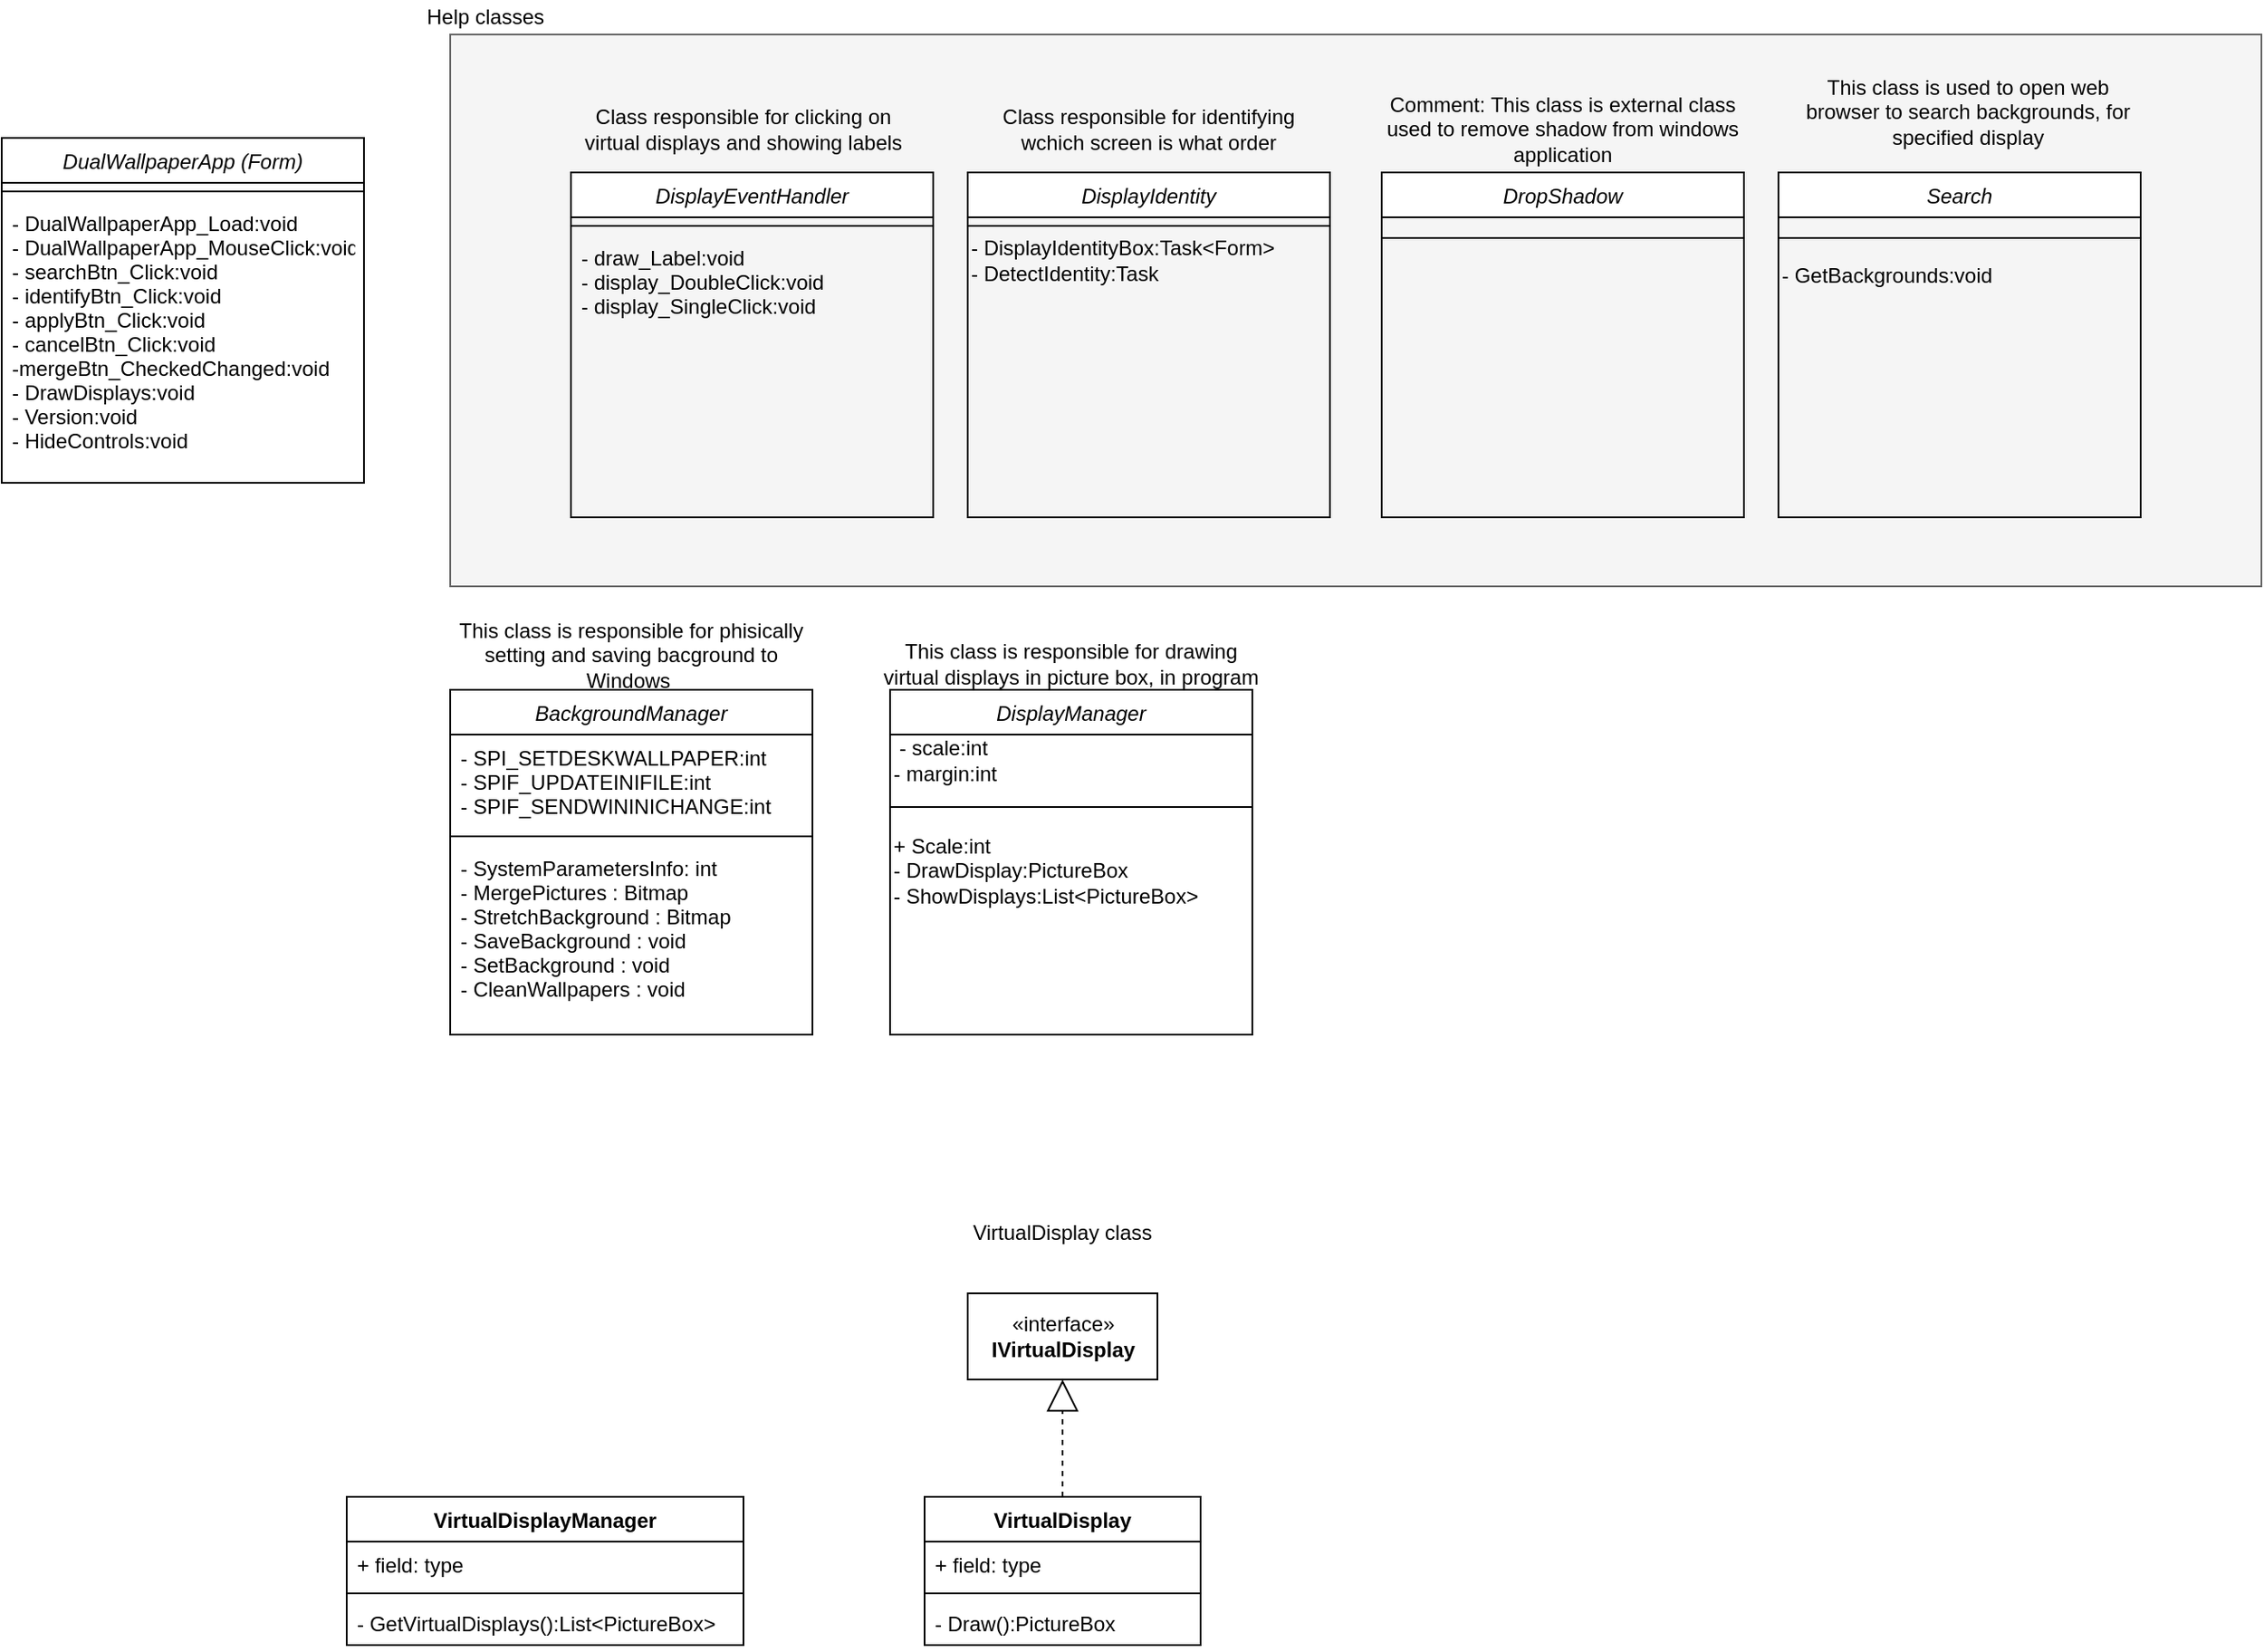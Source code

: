 <mxfile version="16.1.0" type="device"><diagram id="C5RBs43oDa-KdzZeNtuy" name="Page-1"><mxGraphModel dx="820" dy="794" grid="1" gridSize="10" guides="1" tooltips="1" connect="1" arrows="1" fold="1" page="1" pageScale="1" pageWidth="827" pageHeight="1169" math="0" shadow="0"><root><mxCell id="WIyWlLk6GJQsqaUBKTNV-0"/><mxCell id="WIyWlLk6GJQsqaUBKTNV-1" parent="WIyWlLk6GJQsqaUBKTNV-0"/><mxCell id="JTBfQJmA-yWatGNvvHUe-33" value="" style="rounded=0;whiteSpace=wrap;html=1;fillColor=#f5f5f5;strokeColor=#666666;fontColor=#333333;" vertex="1" parent="WIyWlLk6GJQsqaUBKTNV-1"><mxGeometry x="510" y="30" width="1050" height="320" as="geometry"/></mxCell><mxCell id="zkfFHV4jXpPFQw0GAbJ--0" value="BackgroundManager" style="swimlane;fontStyle=2;align=center;verticalAlign=top;childLayout=stackLayout;horizontal=1;startSize=26;horizontalStack=0;resizeParent=1;resizeLast=0;collapsible=1;marginBottom=0;rounded=0;shadow=0;strokeWidth=1;" parent="WIyWlLk6GJQsqaUBKTNV-1" vertex="1"><mxGeometry x="510" y="410" width="210" height="200" as="geometry"><mxRectangle x="230" y="140" width="160" height="26" as="alternateBounds"/></mxGeometry></mxCell><mxCell id="zkfFHV4jXpPFQw0GAbJ--2" value="- SPI_SETDESKWALLPAPER:int&#10;- SPIF_UPDATEINIFILE:int&#10;- SPIF_SENDWININICHANGE:int" style="text;align=left;verticalAlign=top;spacingLeft=4;spacingRight=4;overflow=hidden;rotatable=0;points=[[0,0.5],[1,0.5]];portConstraint=eastwest;rounded=0;shadow=0;html=0;" parent="zkfFHV4jXpPFQw0GAbJ--0" vertex="1"><mxGeometry y="26" width="210" height="54" as="geometry"/></mxCell><mxCell id="zkfFHV4jXpPFQw0GAbJ--4" value="" style="line;html=1;strokeWidth=1;align=left;verticalAlign=middle;spacingTop=-1;spacingLeft=3;spacingRight=3;rotatable=0;labelPosition=right;points=[];portConstraint=eastwest;" parent="zkfFHV4jXpPFQw0GAbJ--0" vertex="1"><mxGeometry y="80" width="210" height="10" as="geometry"/></mxCell><mxCell id="zkfFHV4jXpPFQw0GAbJ--5" value="- SystemParametersInfo: int&#10;- MergePictures : Bitmap&#10;- StretchBackground : Bitmap&#10;- SaveBackground : void&#10;- SetBackground : void&#10;- CleanWallpapers : void" style="text;align=left;verticalAlign=top;spacingLeft=4;spacingRight=4;overflow=hidden;rotatable=0;points=[[0,0.5],[1,0.5]];portConstraint=eastwest;" parent="zkfFHV4jXpPFQw0GAbJ--0" vertex="1"><mxGeometry y="90" width="210" height="110" as="geometry"/></mxCell><mxCell id="JTBfQJmA-yWatGNvvHUe-5" value="DisplayEventHandler" style="swimlane;fontStyle=2;align=center;verticalAlign=top;childLayout=stackLayout;horizontal=1;startSize=26;horizontalStack=0;resizeParent=1;resizeLast=0;collapsible=1;marginBottom=0;rounded=0;shadow=0;strokeWidth=1;" vertex="1" parent="WIyWlLk6GJQsqaUBKTNV-1"><mxGeometry x="580" y="110" width="210" height="200" as="geometry"><mxRectangle x="230" y="140" width="160" height="26" as="alternateBounds"/></mxGeometry></mxCell><mxCell id="JTBfQJmA-yWatGNvvHUe-7" value="" style="line;html=1;strokeWidth=1;align=left;verticalAlign=middle;spacingTop=-1;spacingLeft=3;spacingRight=3;rotatable=0;labelPosition=right;points=[];portConstraint=eastwest;" vertex="1" parent="JTBfQJmA-yWatGNvvHUe-5"><mxGeometry y="26" width="210" height="10" as="geometry"/></mxCell><mxCell id="JTBfQJmA-yWatGNvvHUe-8" value="- draw_Label:void&#10;- display_DoubleClick:void&#10;- display_SingleClick:void" style="text;align=left;verticalAlign=top;spacingLeft=4;spacingRight=4;overflow=hidden;rotatable=0;points=[[0,0.5],[1,0.5]];portConstraint=eastwest;" vertex="1" parent="JTBfQJmA-yWatGNvvHUe-5"><mxGeometry y="36" width="210" height="110" as="geometry"/></mxCell><mxCell id="JTBfQJmA-yWatGNvvHUe-9" value="DisplayIdentity" style="swimlane;fontStyle=2;align=center;verticalAlign=top;childLayout=stackLayout;horizontal=1;startSize=26;horizontalStack=0;resizeParent=1;resizeLast=0;collapsible=1;marginBottom=0;rounded=0;shadow=0;strokeWidth=1;" vertex="1" parent="WIyWlLk6GJQsqaUBKTNV-1"><mxGeometry x="810" y="110" width="210" height="200" as="geometry"><mxRectangle x="230" y="140" width="160" height="26" as="alternateBounds"/></mxGeometry></mxCell><mxCell id="JTBfQJmA-yWatGNvvHUe-10" value="" style="line;html=1;strokeWidth=1;align=left;verticalAlign=middle;spacingTop=-1;spacingLeft=3;spacingRight=3;rotatable=0;labelPosition=right;points=[];portConstraint=eastwest;" vertex="1" parent="JTBfQJmA-yWatGNvvHUe-9"><mxGeometry y="26" width="210" height="10" as="geometry"/></mxCell><mxCell id="JTBfQJmA-yWatGNvvHUe-12" value="-&amp;nbsp;DisplayIdentityBox:Task&amp;lt;Form&amp;gt;&lt;br&gt;- DetectIdentity:Task" style="text;html=1;align=left;verticalAlign=middle;resizable=0;points=[];autosize=1;strokeColor=none;fillColor=none;" vertex="1" parent="JTBfQJmA-yWatGNvvHUe-9"><mxGeometry y="36" width="210" height="30" as="geometry"/></mxCell><mxCell id="JTBfQJmA-yWatGNvvHUe-13" value="DisplayManager" style="swimlane;fontStyle=2;align=center;verticalAlign=top;childLayout=stackLayout;horizontal=1;startSize=26;horizontalStack=0;resizeParent=1;resizeLast=0;collapsible=1;marginBottom=0;rounded=0;shadow=0;strokeWidth=1;" vertex="1" parent="WIyWlLk6GJQsqaUBKTNV-1"><mxGeometry x="765" y="410" width="210" height="200" as="geometry"><mxRectangle x="230" y="140" width="160" height="26" as="alternateBounds"/></mxGeometry></mxCell><mxCell id="JTBfQJmA-yWatGNvvHUe-16" value="&amp;nbsp;- scale:int&lt;br&gt;- margin:int&lt;br&gt;" style="text;html=1;align=left;verticalAlign=middle;resizable=0;points=[];autosize=1;strokeColor=none;fillColor=none;" vertex="1" parent="JTBfQJmA-yWatGNvvHUe-13"><mxGeometry y="26" width="210" height="30" as="geometry"/></mxCell><mxCell id="JTBfQJmA-yWatGNvvHUe-14" value="" style="line;html=1;strokeWidth=1;align=left;verticalAlign=middle;spacingTop=-1;spacingLeft=3;spacingRight=3;rotatable=0;labelPosition=right;points=[];portConstraint=eastwest;" vertex="1" parent="JTBfQJmA-yWatGNvvHUe-13"><mxGeometry y="56" width="210" height="24" as="geometry"/></mxCell><mxCell id="JTBfQJmA-yWatGNvvHUe-15" value="+ Scale:int&lt;br&gt;-&amp;nbsp;DrawDisplay:PictureBox&lt;br&gt;- ShowDisplays:List&amp;lt;PictureBox&amp;gt;&lt;br&gt;" style="text;html=1;align=left;verticalAlign=middle;resizable=0;points=[];autosize=1;strokeColor=none;fillColor=none;" vertex="1" parent="JTBfQJmA-yWatGNvvHUe-13"><mxGeometry y="80" width="210" height="50" as="geometry"/></mxCell><mxCell id="JTBfQJmA-yWatGNvvHUe-17" value="DropShadow" style="swimlane;fontStyle=2;align=center;verticalAlign=top;childLayout=stackLayout;horizontal=1;startSize=26;horizontalStack=0;resizeParent=1;resizeLast=0;collapsible=1;marginBottom=0;rounded=0;shadow=0;strokeWidth=1;" vertex="1" parent="WIyWlLk6GJQsqaUBKTNV-1"><mxGeometry x="1050" y="110" width="210" height="200" as="geometry"><mxRectangle x="230" y="140" width="160" height="26" as="alternateBounds"/></mxGeometry></mxCell><mxCell id="JTBfQJmA-yWatGNvvHUe-19" value="" style="line;html=1;strokeWidth=1;align=left;verticalAlign=middle;spacingTop=-1;spacingLeft=3;spacingRight=3;rotatable=0;labelPosition=right;points=[];portConstraint=eastwest;" vertex="1" parent="JTBfQJmA-yWatGNvvHUe-17"><mxGeometry y="26" width="210" height="24" as="geometry"/></mxCell><mxCell id="JTBfQJmA-yWatGNvvHUe-21" value="Comment: This class is external class used to remove shadow from windows application" style="text;html=1;strokeColor=none;fillColor=none;align=center;verticalAlign=middle;whiteSpace=wrap;rounded=0;" vertex="1" parent="WIyWlLk6GJQsqaUBKTNV-1"><mxGeometry x="1050" y="70" width="210" height="30" as="geometry"/></mxCell><mxCell id="JTBfQJmA-yWatGNvvHUe-22" value="Search" style="swimlane;fontStyle=2;align=center;verticalAlign=top;childLayout=stackLayout;horizontal=1;startSize=26;horizontalStack=0;resizeParent=1;resizeLast=0;collapsible=1;marginBottom=0;rounded=0;shadow=0;strokeWidth=1;" vertex="1" parent="WIyWlLk6GJQsqaUBKTNV-1"><mxGeometry x="1280" y="110" width="210" height="200" as="geometry"><mxRectangle x="230" y="140" width="160" height="26" as="alternateBounds"/></mxGeometry></mxCell><mxCell id="JTBfQJmA-yWatGNvvHUe-24" value="" style="line;html=1;strokeWidth=1;align=left;verticalAlign=middle;spacingTop=-1;spacingLeft=3;spacingRight=3;rotatable=0;labelPosition=right;points=[];portConstraint=eastwest;" vertex="1" parent="JTBfQJmA-yWatGNvvHUe-22"><mxGeometry y="26" width="210" height="24" as="geometry"/></mxCell><mxCell id="JTBfQJmA-yWatGNvvHUe-25" value="-&amp;nbsp;GetBackgrounds:void" style="text;html=1;align=left;verticalAlign=middle;resizable=0;points=[];autosize=1;strokeColor=none;fillColor=none;" vertex="1" parent="JTBfQJmA-yWatGNvvHUe-22"><mxGeometry y="50" width="210" height="20" as="geometry"/></mxCell><mxCell id="JTBfQJmA-yWatGNvvHUe-26" value="DualWallpaperApp (Form)" style="swimlane;fontStyle=2;align=center;verticalAlign=top;childLayout=stackLayout;horizontal=1;startSize=26;horizontalStack=0;resizeParent=1;resizeLast=0;collapsible=1;marginBottom=0;rounded=0;shadow=0;strokeWidth=1;" vertex="1" parent="WIyWlLk6GJQsqaUBKTNV-1"><mxGeometry x="250" y="90" width="210" height="200" as="geometry"><mxRectangle x="230" y="140" width="160" height="26" as="alternateBounds"/></mxGeometry></mxCell><mxCell id="JTBfQJmA-yWatGNvvHUe-28" value="" style="line;html=1;strokeWidth=1;align=left;verticalAlign=middle;spacingTop=-1;spacingLeft=3;spacingRight=3;rotatable=0;labelPosition=right;points=[];portConstraint=eastwest;" vertex="1" parent="JTBfQJmA-yWatGNvvHUe-26"><mxGeometry y="26" width="210" height="10" as="geometry"/></mxCell><mxCell id="JTBfQJmA-yWatGNvvHUe-29" value="- DualWallpaperApp_Load:void&#10;- DualWallpaperApp_MouseClick:void&#10;- searchBtn_Click:void&#10;- identifyBtn_Click:void&#10;- applyBtn_Click:void&#10;- cancelBtn_Click:void&#10;-mergeBtn_CheckedChanged:void&#10;- DrawDisplays:void&#10;- Version:void&#10;- HideControls:void&#10;&#10;&#10;" style="text;align=left;verticalAlign=top;spacingLeft=4;spacingRight=4;overflow=hidden;rotatable=0;points=[[0,0.5],[1,0.5]];portConstraint=eastwest;" vertex="1" parent="JTBfQJmA-yWatGNvvHUe-26"><mxGeometry y="36" width="210" height="150" as="geometry"/></mxCell><mxCell id="JTBfQJmA-yWatGNvvHUe-30" value="This class is used to open web browser to search backgrounds, for specified display" style="text;html=1;strokeColor=none;fillColor=none;align=center;verticalAlign=middle;whiteSpace=wrap;rounded=0;" vertex="1" parent="WIyWlLk6GJQsqaUBKTNV-1"><mxGeometry x="1290" y="60" width="200" height="30" as="geometry"/></mxCell><mxCell id="JTBfQJmA-yWatGNvvHUe-31" value="Class responsible for clicking on virtual displays and showing labels" style="text;html=1;strokeColor=none;fillColor=none;align=center;verticalAlign=middle;whiteSpace=wrap;rounded=0;" vertex="1" parent="WIyWlLk6GJQsqaUBKTNV-1"><mxGeometry x="580" y="70" width="200" height="30" as="geometry"/></mxCell><mxCell id="JTBfQJmA-yWatGNvvHUe-32" value="Class responsible for identifying wchich screen is what order" style="text;html=1;strokeColor=none;fillColor=none;align=center;verticalAlign=middle;whiteSpace=wrap;rounded=0;" vertex="1" parent="WIyWlLk6GJQsqaUBKTNV-1"><mxGeometry x="810" y="70" width="210" height="30" as="geometry"/></mxCell><mxCell id="JTBfQJmA-yWatGNvvHUe-34" value="Help classes" style="text;html=1;align=center;verticalAlign=middle;resizable=0;points=[];autosize=1;strokeColor=none;fillColor=none;" vertex="1" parent="WIyWlLk6GJQsqaUBKTNV-1"><mxGeometry x="490" y="10" width="80" height="20" as="geometry"/></mxCell><mxCell id="JTBfQJmA-yWatGNvvHUe-35" value="VirtualDisplay class" style="text;html=1;strokeColor=none;fillColor=none;align=center;verticalAlign=middle;whiteSpace=wrap;rounded=0;" vertex="1" parent="WIyWlLk6GJQsqaUBKTNV-1"><mxGeometry x="780" y="710" width="170" height="30" as="geometry"/></mxCell><mxCell id="JTBfQJmA-yWatGNvvHUe-36" value="This class is responsible for drawing virtual displays in picture box, in program" style="text;html=1;strokeColor=none;fillColor=none;align=center;verticalAlign=middle;whiteSpace=wrap;rounded=0;" vertex="1" parent="WIyWlLk6GJQsqaUBKTNV-1"><mxGeometry x="755" y="380" width="230" height="30" as="geometry"/></mxCell><mxCell id="JTBfQJmA-yWatGNvvHUe-37" value="This class is responsible for phisically setting and saving bacground to Windows&amp;nbsp;" style="text;html=1;strokeColor=none;fillColor=none;align=center;verticalAlign=middle;whiteSpace=wrap;rounded=0;" vertex="1" parent="WIyWlLk6GJQsqaUBKTNV-1"><mxGeometry x="510" y="370" width="210" height="40" as="geometry"/></mxCell><mxCell id="JTBfQJmA-yWatGNvvHUe-38" value="«interface»&lt;br&gt;&lt;b&gt;IVirtualDisplay&lt;/b&gt;" style="html=1;" vertex="1" parent="WIyWlLk6GJQsqaUBKTNV-1"><mxGeometry x="810" y="760" width="110" height="50" as="geometry"/></mxCell><mxCell id="JTBfQJmA-yWatGNvvHUe-39" value="VirtualDisplay" style="swimlane;fontStyle=1;align=center;verticalAlign=top;childLayout=stackLayout;horizontal=1;startSize=26;horizontalStack=0;resizeParent=1;resizeParentMax=0;resizeLast=0;collapsible=1;marginBottom=0;" vertex="1" parent="WIyWlLk6GJQsqaUBKTNV-1"><mxGeometry x="785" y="878" width="160" height="86" as="geometry"/></mxCell><mxCell id="JTBfQJmA-yWatGNvvHUe-40" value="+ field: type" style="text;strokeColor=none;fillColor=none;align=left;verticalAlign=top;spacingLeft=4;spacingRight=4;overflow=hidden;rotatable=0;points=[[0,0.5],[1,0.5]];portConstraint=eastwest;" vertex="1" parent="JTBfQJmA-yWatGNvvHUe-39"><mxGeometry y="26" width="160" height="26" as="geometry"/></mxCell><mxCell id="JTBfQJmA-yWatGNvvHUe-41" value="" style="line;strokeWidth=1;fillColor=none;align=left;verticalAlign=middle;spacingTop=-1;spacingLeft=3;spacingRight=3;rotatable=0;labelPosition=right;points=[];portConstraint=eastwest;" vertex="1" parent="JTBfQJmA-yWatGNvvHUe-39"><mxGeometry y="52" width="160" height="8" as="geometry"/></mxCell><mxCell id="JTBfQJmA-yWatGNvvHUe-42" value="- Draw():PictureBox" style="text;strokeColor=none;fillColor=none;align=left;verticalAlign=top;spacingLeft=4;spacingRight=4;overflow=hidden;rotatable=0;points=[[0,0.5],[1,0.5]];portConstraint=eastwest;" vertex="1" parent="JTBfQJmA-yWatGNvvHUe-39"><mxGeometry y="60" width="160" height="26" as="geometry"/></mxCell><mxCell id="JTBfQJmA-yWatGNvvHUe-44" value="" style="endArrow=block;endSize=16;endFill=0;html=1;rounded=0;entryX=0.5;entryY=1;entryDx=0;entryDy=0;exitX=0.5;exitY=0;exitDx=0;exitDy=0;dashed=1;" edge="1" parent="WIyWlLk6GJQsqaUBKTNV-1" source="JTBfQJmA-yWatGNvvHUe-39" target="JTBfQJmA-yWatGNvvHUe-38"><mxGeometry width="160" relative="1" as="geometry"><mxPoint x="490" y="860" as="sourcePoint"/><mxPoint x="650" y="860" as="targetPoint"/></mxGeometry></mxCell><mxCell id="JTBfQJmA-yWatGNvvHUe-45" value="VirtualDisplayManager" style="swimlane;fontStyle=1;align=center;verticalAlign=top;childLayout=stackLayout;horizontal=1;startSize=26;horizontalStack=0;resizeParent=1;resizeParentMax=0;resizeLast=0;collapsible=1;marginBottom=0;" vertex="1" parent="WIyWlLk6GJQsqaUBKTNV-1"><mxGeometry x="450" y="878" width="230" height="86" as="geometry"/></mxCell><mxCell id="JTBfQJmA-yWatGNvvHUe-46" value="+ field: type" style="text;strokeColor=none;fillColor=none;align=left;verticalAlign=top;spacingLeft=4;spacingRight=4;overflow=hidden;rotatable=0;points=[[0,0.5],[1,0.5]];portConstraint=eastwest;" vertex="1" parent="JTBfQJmA-yWatGNvvHUe-45"><mxGeometry y="26" width="230" height="26" as="geometry"/></mxCell><mxCell id="JTBfQJmA-yWatGNvvHUe-47" value="" style="line;strokeWidth=1;fillColor=none;align=left;verticalAlign=middle;spacingTop=-1;spacingLeft=3;spacingRight=3;rotatable=0;labelPosition=right;points=[];portConstraint=eastwest;" vertex="1" parent="JTBfQJmA-yWatGNvvHUe-45"><mxGeometry y="52" width="230" height="8" as="geometry"/></mxCell><mxCell id="JTBfQJmA-yWatGNvvHUe-48" value="- GetVirtualDisplays():List&lt;PictureBox&gt;" style="text;strokeColor=none;fillColor=none;align=left;verticalAlign=top;spacingLeft=4;spacingRight=4;overflow=hidden;rotatable=0;points=[[0,0.5],[1,0.5]];portConstraint=eastwest;" vertex="1" parent="JTBfQJmA-yWatGNvvHUe-45"><mxGeometry y="60" width="230" height="26" as="geometry"/></mxCell></root></mxGraphModel></diagram></mxfile>